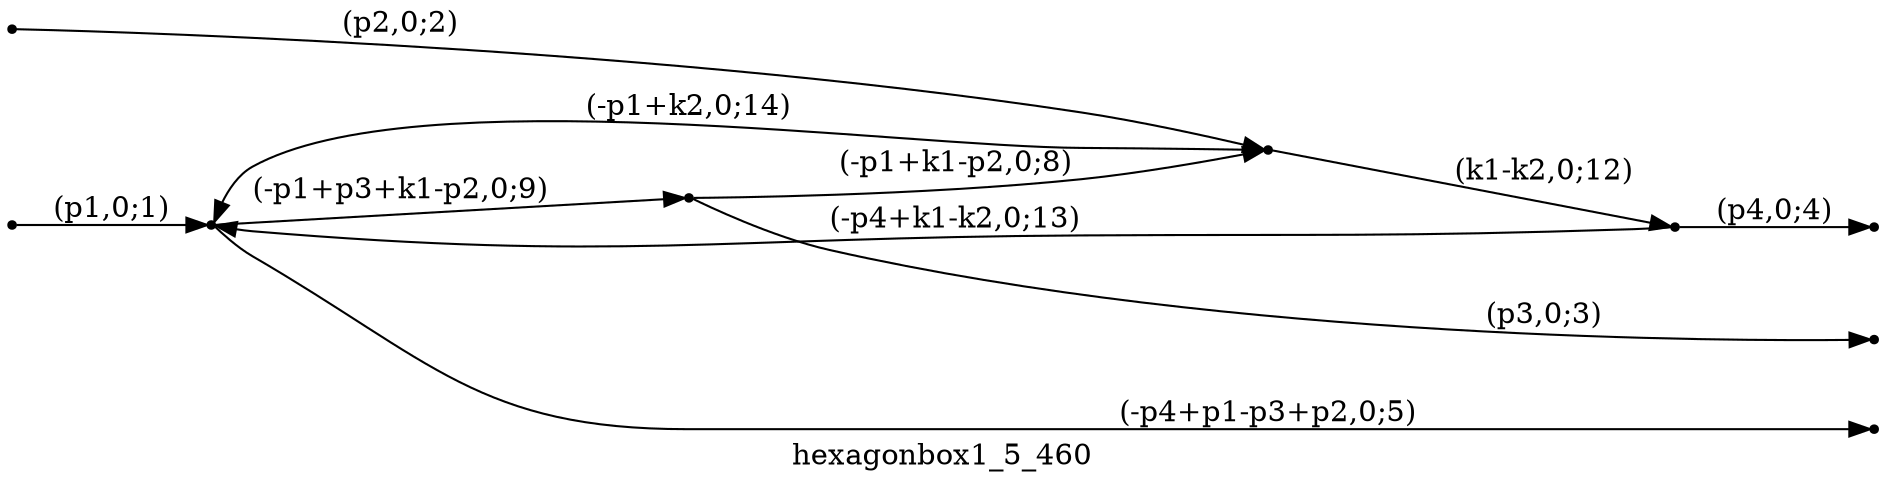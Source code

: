 digraph hexagonbox1_5_460 {
  label="hexagonbox1_5_460";
  rankdir="LR";
  subgraph edges {
    -1 -> 4 [label="(p1,0;1)"];
    -2 -> 3 [label="(p2,0;2)"];
    1 -> -3 [label="(p3,0;3)"];
    2 -> -4 [label="(p4,0;4)"];
    4 -> -5 [label="(-p4+p1-p3+p2,0;5)"];
    1 -> 3 [label="(-p1+k1-p2,0;8)"];
    4 -> 1 [label="(-p1+p3+k1-p2,0;9)"];
    3 -> 2 [label="(k1-k2,0;12)"];
    2 -> 4 [label="(-p4+k1-k2,0;13)"];
    3 -> 4 [label="(-p1+k2,0;14)"];
  }
  subgraph incoming { rank="source"; -1; -2; }
  subgraph outgoing { rank="sink"; -3; -4; -5; }
-5 [shape=point];
-4 [shape=point];
-3 [shape=point];
-2 [shape=point];
-1 [shape=point];
1 [shape=point];
2 [shape=point];
3 [shape=point];
4 [shape=point];
}

